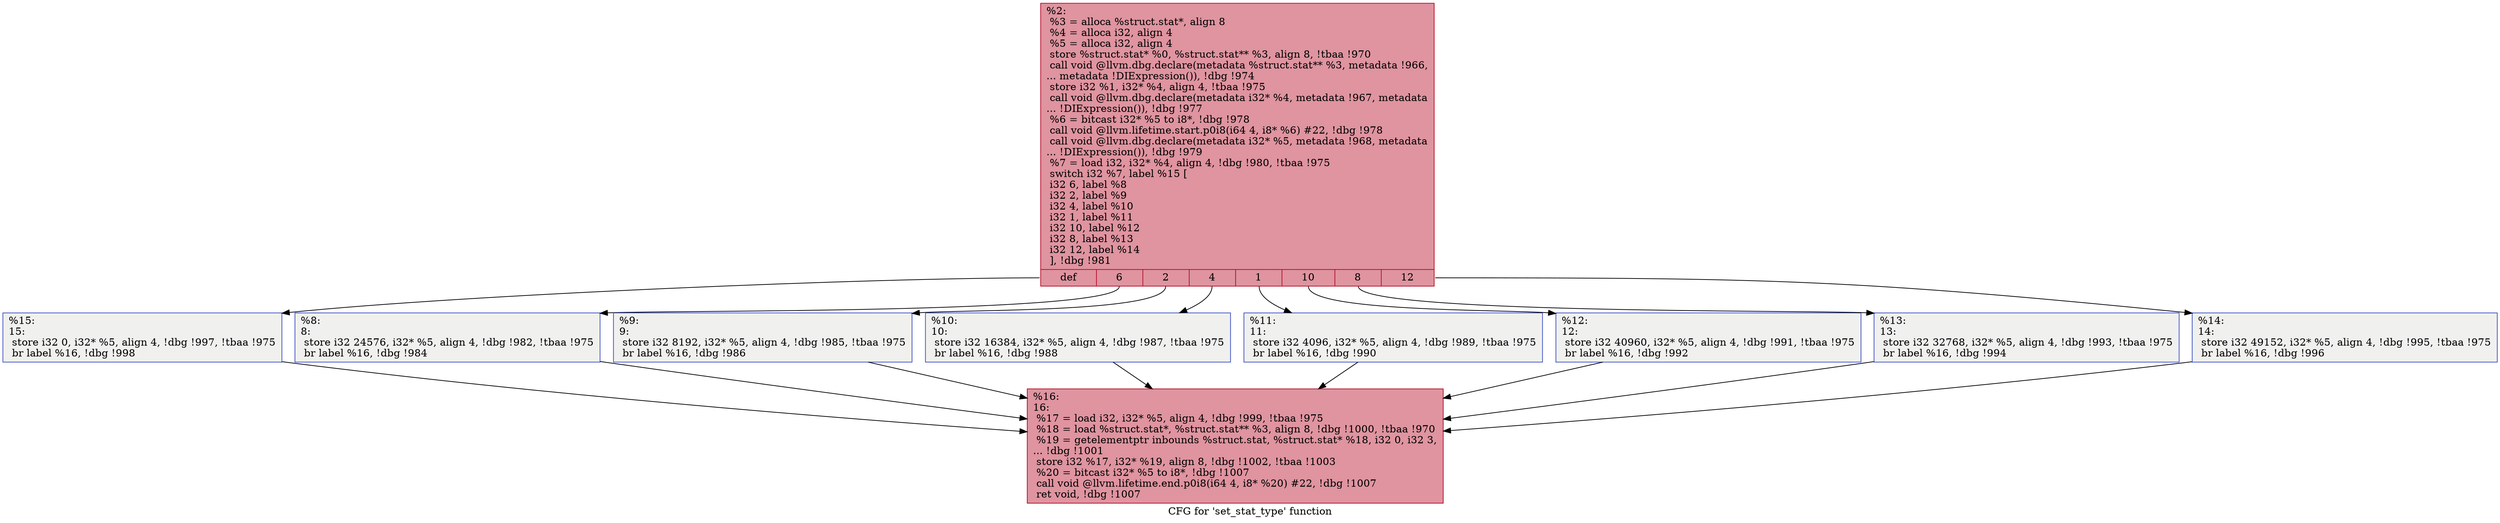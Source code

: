 digraph "CFG for 'set_stat_type' function" {
	label="CFG for 'set_stat_type' function";

	Node0x2176580 [shape=record,color="#b70d28ff", style=filled, fillcolor="#b70d2870",label="{%2:\l  %3 = alloca %struct.stat*, align 8\l  %4 = alloca i32, align 4\l  %5 = alloca i32, align 4\l  store %struct.stat* %0, %struct.stat** %3, align 8, !tbaa !970\l  call void @llvm.dbg.declare(metadata %struct.stat** %3, metadata !966,\l... metadata !DIExpression()), !dbg !974\l  store i32 %1, i32* %4, align 4, !tbaa !975\l  call void @llvm.dbg.declare(metadata i32* %4, metadata !967, metadata\l... !DIExpression()), !dbg !977\l  %6 = bitcast i32* %5 to i8*, !dbg !978\l  call void @llvm.lifetime.start.p0i8(i64 4, i8* %6) #22, !dbg !978\l  call void @llvm.dbg.declare(metadata i32* %5, metadata !968, metadata\l... !DIExpression()), !dbg !979\l  %7 = load i32, i32* %4, align 4, !dbg !980, !tbaa !975\l  switch i32 %7, label %15 [\l    i32 6, label %8\l    i32 2, label %9\l    i32 4, label %10\l    i32 1, label %11\l    i32 10, label %12\l    i32 8, label %13\l    i32 12, label %14\l  ], !dbg !981\l|{<s0>def|<s1>6|<s2>2|<s3>4|<s4>1|<s5>10|<s6>8|<s7>12}}"];
	Node0x2176580:s0 -> Node0x2177c20;
	Node0x2176580:s1 -> Node0x2177990;
	Node0x2176580:s2 -> Node0x2177a40;
	Node0x2176580:s3 -> Node0x2177a90;
	Node0x2176580:s4 -> Node0x2177ae0;
	Node0x2176580:s5 -> Node0x2177b30;
	Node0x2176580:s6 -> Node0x2177b80;
	Node0x2176580:s7 -> Node0x2177bd0;
	Node0x2177990 [shape=record,color="#3d50c3ff", style=filled, fillcolor="#dedcdb70",label="{%8:\l8:                                                \l  store i32 24576, i32* %5, align 4, !dbg !982, !tbaa !975\l  br label %16, !dbg !984\l}"];
	Node0x2177990 -> Node0x2177c70;
	Node0x2177a40 [shape=record,color="#3d50c3ff", style=filled, fillcolor="#dedcdb70",label="{%9:\l9:                                                \l  store i32 8192, i32* %5, align 4, !dbg !985, !tbaa !975\l  br label %16, !dbg !986\l}"];
	Node0x2177a40 -> Node0x2177c70;
	Node0x2177a90 [shape=record,color="#3d50c3ff", style=filled, fillcolor="#dedcdb70",label="{%10:\l10:                                               \l  store i32 16384, i32* %5, align 4, !dbg !987, !tbaa !975\l  br label %16, !dbg !988\l}"];
	Node0x2177a90 -> Node0x2177c70;
	Node0x2177ae0 [shape=record,color="#3d50c3ff", style=filled, fillcolor="#dedcdb70",label="{%11:\l11:                                               \l  store i32 4096, i32* %5, align 4, !dbg !989, !tbaa !975\l  br label %16, !dbg !990\l}"];
	Node0x2177ae0 -> Node0x2177c70;
	Node0x2177b30 [shape=record,color="#3d50c3ff", style=filled, fillcolor="#dedcdb70",label="{%12:\l12:                                               \l  store i32 40960, i32* %5, align 4, !dbg !991, !tbaa !975\l  br label %16, !dbg !992\l}"];
	Node0x2177b30 -> Node0x2177c70;
	Node0x2177b80 [shape=record,color="#3d50c3ff", style=filled, fillcolor="#dedcdb70",label="{%13:\l13:                                               \l  store i32 32768, i32* %5, align 4, !dbg !993, !tbaa !975\l  br label %16, !dbg !994\l}"];
	Node0x2177b80 -> Node0x2177c70;
	Node0x2177bd0 [shape=record,color="#3d50c3ff", style=filled, fillcolor="#dedcdb70",label="{%14:\l14:                                               \l  store i32 49152, i32* %5, align 4, !dbg !995, !tbaa !975\l  br label %16, !dbg !996\l}"];
	Node0x2177bd0 -> Node0x2177c70;
	Node0x2177c20 [shape=record,color="#3d50c3ff", style=filled, fillcolor="#dedcdb70",label="{%15:\l15:                                               \l  store i32 0, i32* %5, align 4, !dbg !997, !tbaa !975\l  br label %16, !dbg !998\l}"];
	Node0x2177c20 -> Node0x2177c70;
	Node0x2177c70 [shape=record,color="#b70d28ff", style=filled, fillcolor="#b70d2870",label="{%16:\l16:                                               \l  %17 = load i32, i32* %5, align 4, !dbg !999, !tbaa !975\l  %18 = load %struct.stat*, %struct.stat** %3, align 8, !dbg !1000, !tbaa !970\l  %19 = getelementptr inbounds %struct.stat, %struct.stat* %18, i32 0, i32 3,\l... !dbg !1001\l  store i32 %17, i32* %19, align 8, !dbg !1002, !tbaa !1003\l  %20 = bitcast i32* %5 to i8*, !dbg !1007\l  call void @llvm.lifetime.end.p0i8(i64 4, i8* %20) #22, !dbg !1007\l  ret void, !dbg !1007\l}"];
}
